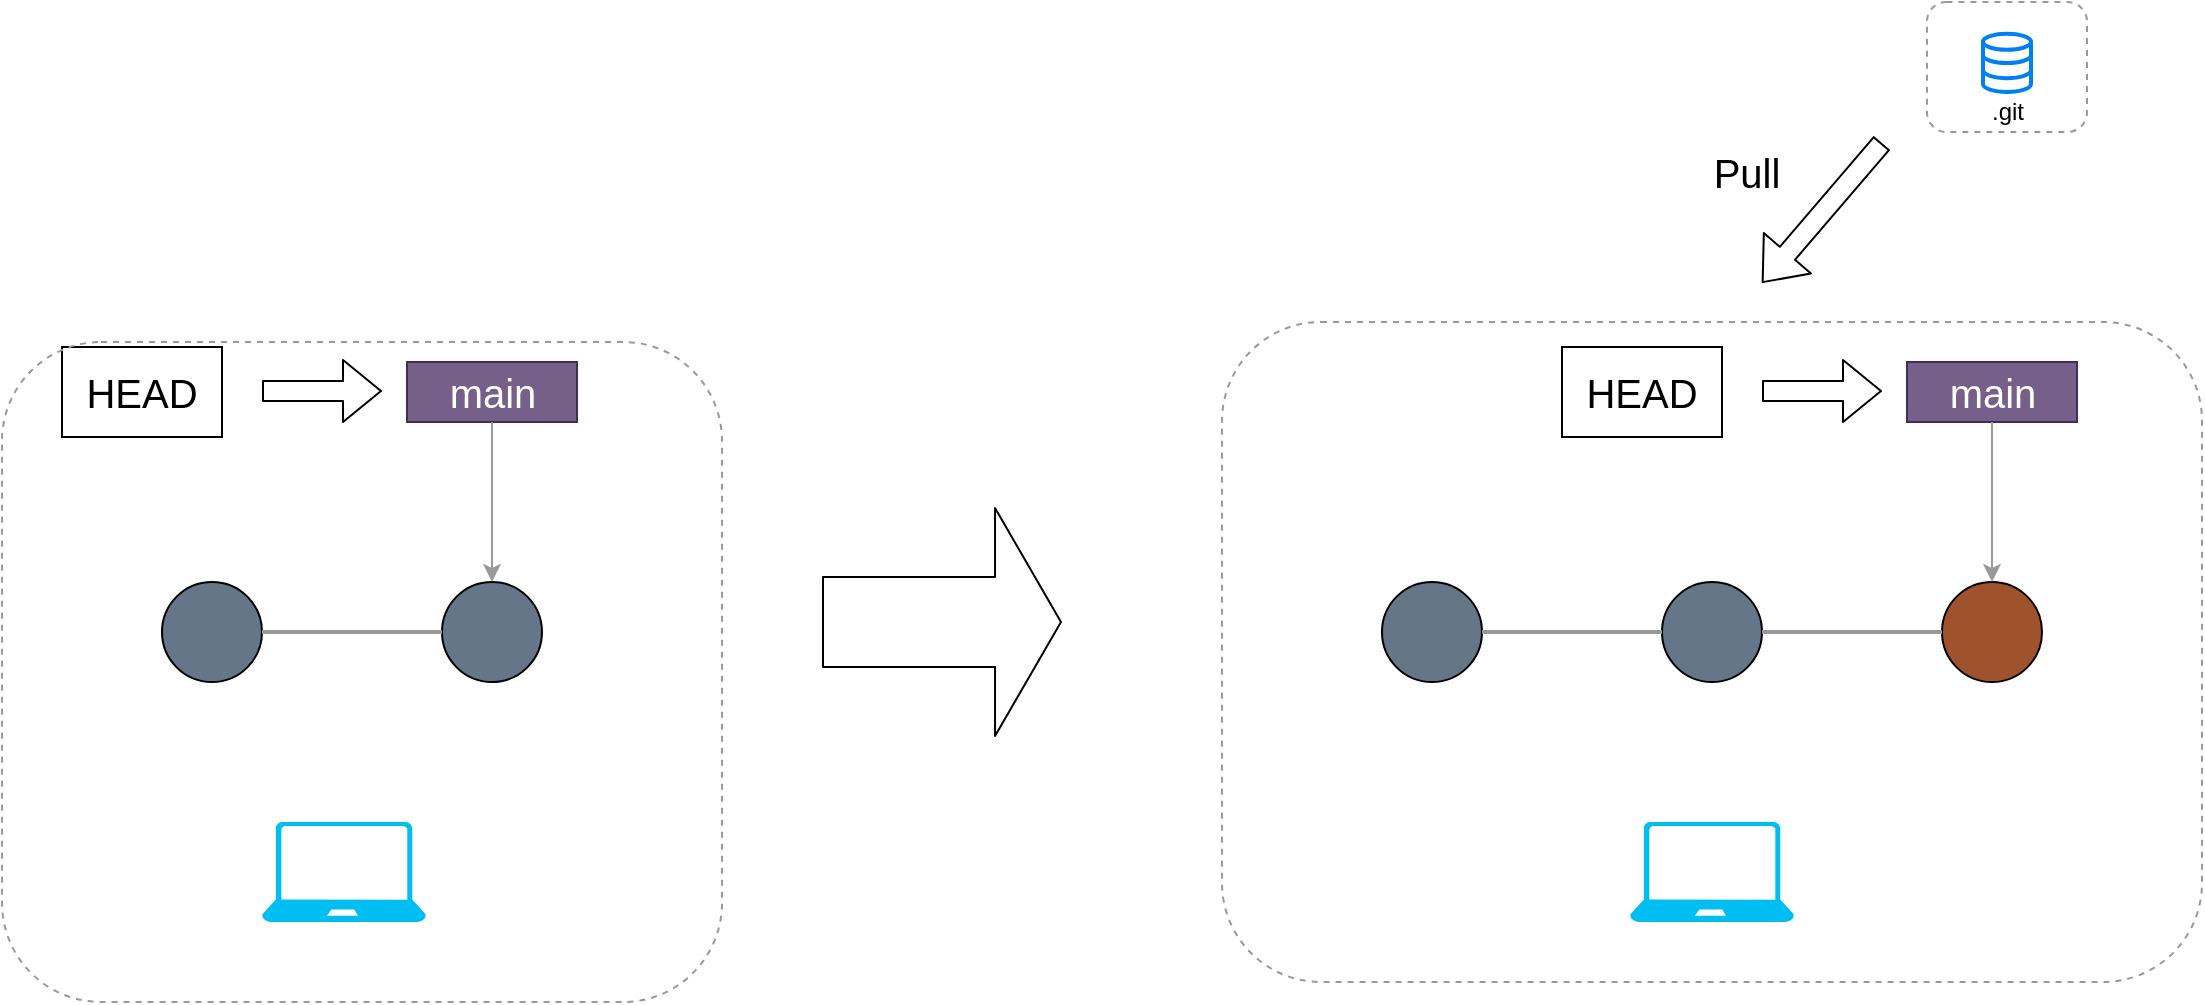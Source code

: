 <mxfile>
    <diagram id="IfLHUx48lMtrKZSRZWQj" name="Page-1">
        <mxGraphModel dx="2165" dy="634" grid="1" gridSize="10" guides="1" tooltips="1" connect="1" arrows="1" fold="1" page="1" pageScale="1" pageWidth="850" pageHeight="1100" math="0" shadow="0">
            <root>
                <mxCell id="0"/>
                <mxCell id="1" parent="0"/>
                <mxCell id="5" value="" style="ellipse;whiteSpace=wrap;html=1;aspect=fixed;fillColor=#647687;fontColor=#ffffff;strokeColor=#000000;" vertex="1" parent="1">
                    <mxGeometry x="680" y="360" width="50" height="50" as="geometry"/>
                </mxCell>
                <mxCell id="6" value="" style="ellipse;whiteSpace=wrap;html=1;aspect=fixed;fillColor=#647687;fontColor=#ffffff;strokeColor=#000000;" vertex="1" parent="1">
                    <mxGeometry x="820" y="360" width="50" height="50" as="geometry"/>
                </mxCell>
                <mxCell id="7" value="" style="ellipse;whiteSpace=wrap;html=1;aspect=fixed;fontColor=#ffffff;strokeColor=#000000;fillColor=#A0522D;" vertex="1" parent="1">
                    <mxGeometry x="960" y="360" width="50" height="50" as="geometry"/>
                </mxCell>
                <mxCell id="8" value="" style="endArrow=none;html=1;entryX=0;entryY=0.5;entryDx=0;entryDy=0;exitX=1;exitY=0.5;exitDx=0;exitDy=0;strokeColor=#999999;strokeWidth=2;" edge="1" parent="1" source="5" target="6">
                    <mxGeometry width="50" height="50" relative="1" as="geometry">
                        <mxPoint x="640" y="490" as="sourcePoint"/>
                        <mxPoint x="690" y="440" as="targetPoint"/>
                    </mxGeometry>
                </mxCell>
                <mxCell id="9" value="" style="endArrow=none;html=1;entryX=0;entryY=0.5;entryDx=0;entryDy=0;exitX=1;exitY=0.5;exitDx=0;exitDy=0;strokeColor=#999999;strokeWidth=2;" edge="1" parent="1" source="6" target="7">
                    <mxGeometry width="50" height="50" relative="1" as="geometry">
                        <mxPoint x="640" y="490" as="sourcePoint"/>
                        <mxPoint x="690" y="440" as="targetPoint"/>
                    </mxGeometry>
                </mxCell>
                <mxCell id="10" value="" style="ellipse;whiteSpace=wrap;html=1;aspect=fixed;fillColor=#647687;fontColor=#ffffff;strokeColor=#000000;" vertex="1" parent="1">
                    <mxGeometry x="70" y="360" width="50" height="50" as="geometry"/>
                </mxCell>
                <mxCell id="11" value="" style="ellipse;whiteSpace=wrap;html=1;aspect=fixed;fillColor=#647687;fontColor=#ffffff;strokeColor=#000000;" vertex="1" parent="1">
                    <mxGeometry x="210" y="360" width="50" height="50" as="geometry"/>
                </mxCell>
                <mxCell id="12" value="" style="endArrow=none;html=1;entryX=0;entryY=0.5;entryDx=0;entryDy=0;exitX=1;exitY=0.5;exitDx=0;exitDy=0;strokeColor=#999999;strokeWidth=2;" edge="1" parent="1" source="10" target="11">
                    <mxGeometry width="50" height="50" relative="1" as="geometry">
                        <mxPoint x="30" y="490" as="sourcePoint"/>
                        <mxPoint x="80" y="440" as="targetPoint"/>
                    </mxGeometry>
                </mxCell>
                <mxCell id="14" value="HEAD" style="rounded=0;whiteSpace=wrap;html=1;fontSize=20;fillColor=none;" vertex="1" parent="1">
                    <mxGeometry x="20" y="242.5" width="80" height="45" as="geometry"/>
                </mxCell>
                <mxCell id="15" value="" style="shape=flexArrow;endArrow=classic;html=1;fontSize=20;" edge="1" parent="1">
                    <mxGeometry width="50" height="50" relative="1" as="geometry">
                        <mxPoint x="120" y="264.5" as="sourcePoint"/>
                        <mxPoint x="180" y="264.5" as="targetPoint"/>
                    </mxGeometry>
                </mxCell>
                <mxCell id="16" value="main" style="rounded=1;whiteSpace=wrap;html=1;fillColor=#76608a;strokeColor=#432D57;fontColor=#ffffff;fontSize=20;arcSize=0;" vertex="1" parent="1">
                    <mxGeometry x="192.5" y="250" width="85" height="30" as="geometry"/>
                </mxCell>
                <mxCell id="17" value="" style="endArrow=classic;html=1;fontSize=20;exitX=0.5;exitY=1;exitDx=0;exitDy=0;entryX=0.5;entryY=0;entryDx=0;entryDy=0;strokeColor=#999999;" edge="1" parent="1" source="16">
                    <mxGeometry width="50" height="50" relative="1" as="geometry">
                        <mxPoint x="200" y="350" as="sourcePoint"/>
                        <mxPoint x="235" y="360" as="targetPoint"/>
                    </mxGeometry>
                </mxCell>
                <mxCell id="19" value="" style="verticalLabelPosition=bottom;html=1;verticalAlign=top;align=center;strokeColor=none;fillColor=#00BEF2;shape=mxgraph.azure.laptop;pointerEvents=1;fontSize=15;" vertex="1" parent="1">
                    <mxGeometry x="120" y="480" width="82" height="50" as="geometry"/>
                </mxCell>
                <mxCell id="21" value="" style="verticalLabelPosition=bottom;html=1;verticalAlign=top;align=center;strokeColor=none;fillColor=#00BEF2;shape=mxgraph.azure.laptop;pointerEvents=1;fontSize=15;" vertex="1" parent="1">
                    <mxGeometry x="804" y="480" width="82" height="50" as="geometry"/>
                </mxCell>
                <mxCell id="28" value="HEAD" style="rounded=0;whiteSpace=wrap;html=1;fontSize=20;fillColor=none;" vertex="1" parent="1">
                    <mxGeometry x="770" y="242.5" width="80" height="45" as="geometry"/>
                </mxCell>
                <mxCell id="29" value="" style="shape=flexArrow;endArrow=classic;html=1;fontSize=20;" edge="1" parent="1">
                    <mxGeometry width="50" height="50" relative="1" as="geometry">
                        <mxPoint x="870" y="264.5" as="sourcePoint"/>
                        <mxPoint x="930" y="264.5" as="targetPoint"/>
                    </mxGeometry>
                </mxCell>
                <mxCell id="30" value="main" style="rounded=1;whiteSpace=wrap;html=1;fillColor=#76608a;strokeColor=#432D57;fontColor=#ffffff;fontSize=20;arcSize=0;" vertex="1" parent="1">
                    <mxGeometry x="942.5" y="250" width="85" height="30" as="geometry"/>
                </mxCell>
                <mxCell id="31" value="" style="endArrow=classic;html=1;fontSize=20;exitX=0.5;exitY=1;exitDx=0;exitDy=0;entryX=0.5;entryY=0;entryDx=0;entryDy=0;strokeColor=#999999;" edge="1" parent="1" source="30">
                    <mxGeometry width="50" height="50" relative="1" as="geometry">
                        <mxPoint x="950" y="350" as="sourcePoint"/>
                        <mxPoint x="985" y="360" as="targetPoint"/>
                    </mxGeometry>
                </mxCell>
                <mxCell id="33" value="" style="rounded=1;whiteSpace=wrap;html=1;fontSize=16;strokeColor=#999999;dashed=1;fillColor=none;" vertex="1" parent="1">
                    <mxGeometry x="952.5" y="70" width="80" height="65" as="geometry"/>
                </mxCell>
                <mxCell id="34" value="" style="html=1;verticalLabelPosition=bottom;align=center;labelBackgroundColor=#ffffff;verticalAlign=top;strokeWidth=2;strokeColor=#0080F0;shadow=0;dashed=0;shape=mxgraph.ios7.icons.data;fillColor=none;" vertex="1" parent="1">
                    <mxGeometry x="980.5" y="85.9" width="24" height="29.1" as="geometry"/>
                </mxCell>
                <mxCell id="35" value=".git" style="text;html=1;strokeColor=none;fillColor=none;align=center;verticalAlign=middle;whiteSpace=wrap;rounded=0;" vertex="1" parent="1">
                    <mxGeometry x="972.5" y="115.0" width="40" height="20" as="geometry"/>
                </mxCell>
                <mxCell id="36" value="" style="shape=flexArrow;endArrow=classic;html=1;" edge="1" parent="1">
                    <mxGeometry width="50" height="50" relative="1" as="geometry">
                        <mxPoint x="930" y="140.45" as="sourcePoint"/>
                        <mxPoint x="870" y="210.45" as="targetPoint"/>
                    </mxGeometry>
                </mxCell>
                <mxCell id="37" value="Pull" style="text;html=1;strokeColor=none;fillColor=none;align=center;verticalAlign=middle;whiteSpace=wrap;rounded=0;fontSize=20;" vertex="1" parent="1">
                    <mxGeometry x="830" y="135" width="65" height="40" as="geometry"/>
                </mxCell>
                <mxCell id="38" value="" style="shape=flexArrow;endArrow=classic;html=1;endWidth=68;endSize=10.66;width=45;" edge="1" parent="1">
                    <mxGeometry width="50" height="50" relative="1" as="geometry">
                        <mxPoint x="400" y="380" as="sourcePoint"/>
                        <mxPoint x="520" y="380" as="targetPoint"/>
                    </mxGeometry>
                </mxCell>
                <mxCell id="41" value="" style="rounded=1;whiteSpace=wrap;html=1;fontSize=16;strokeColor=#999999;dashed=1;fillColor=none;" vertex="1" parent="1">
                    <mxGeometry x="-10" y="240" width="360" height="330" as="geometry"/>
                </mxCell>
                <mxCell id="42" value="" style="rounded=1;whiteSpace=wrap;html=1;fontSize=16;strokeColor=#999999;dashed=1;fillColor=none;" vertex="1" parent="1">
                    <mxGeometry x="600" y="230" width="490" height="330" as="geometry"/>
                </mxCell>
            </root>
        </mxGraphModel>
    </diagram>
</mxfile>
